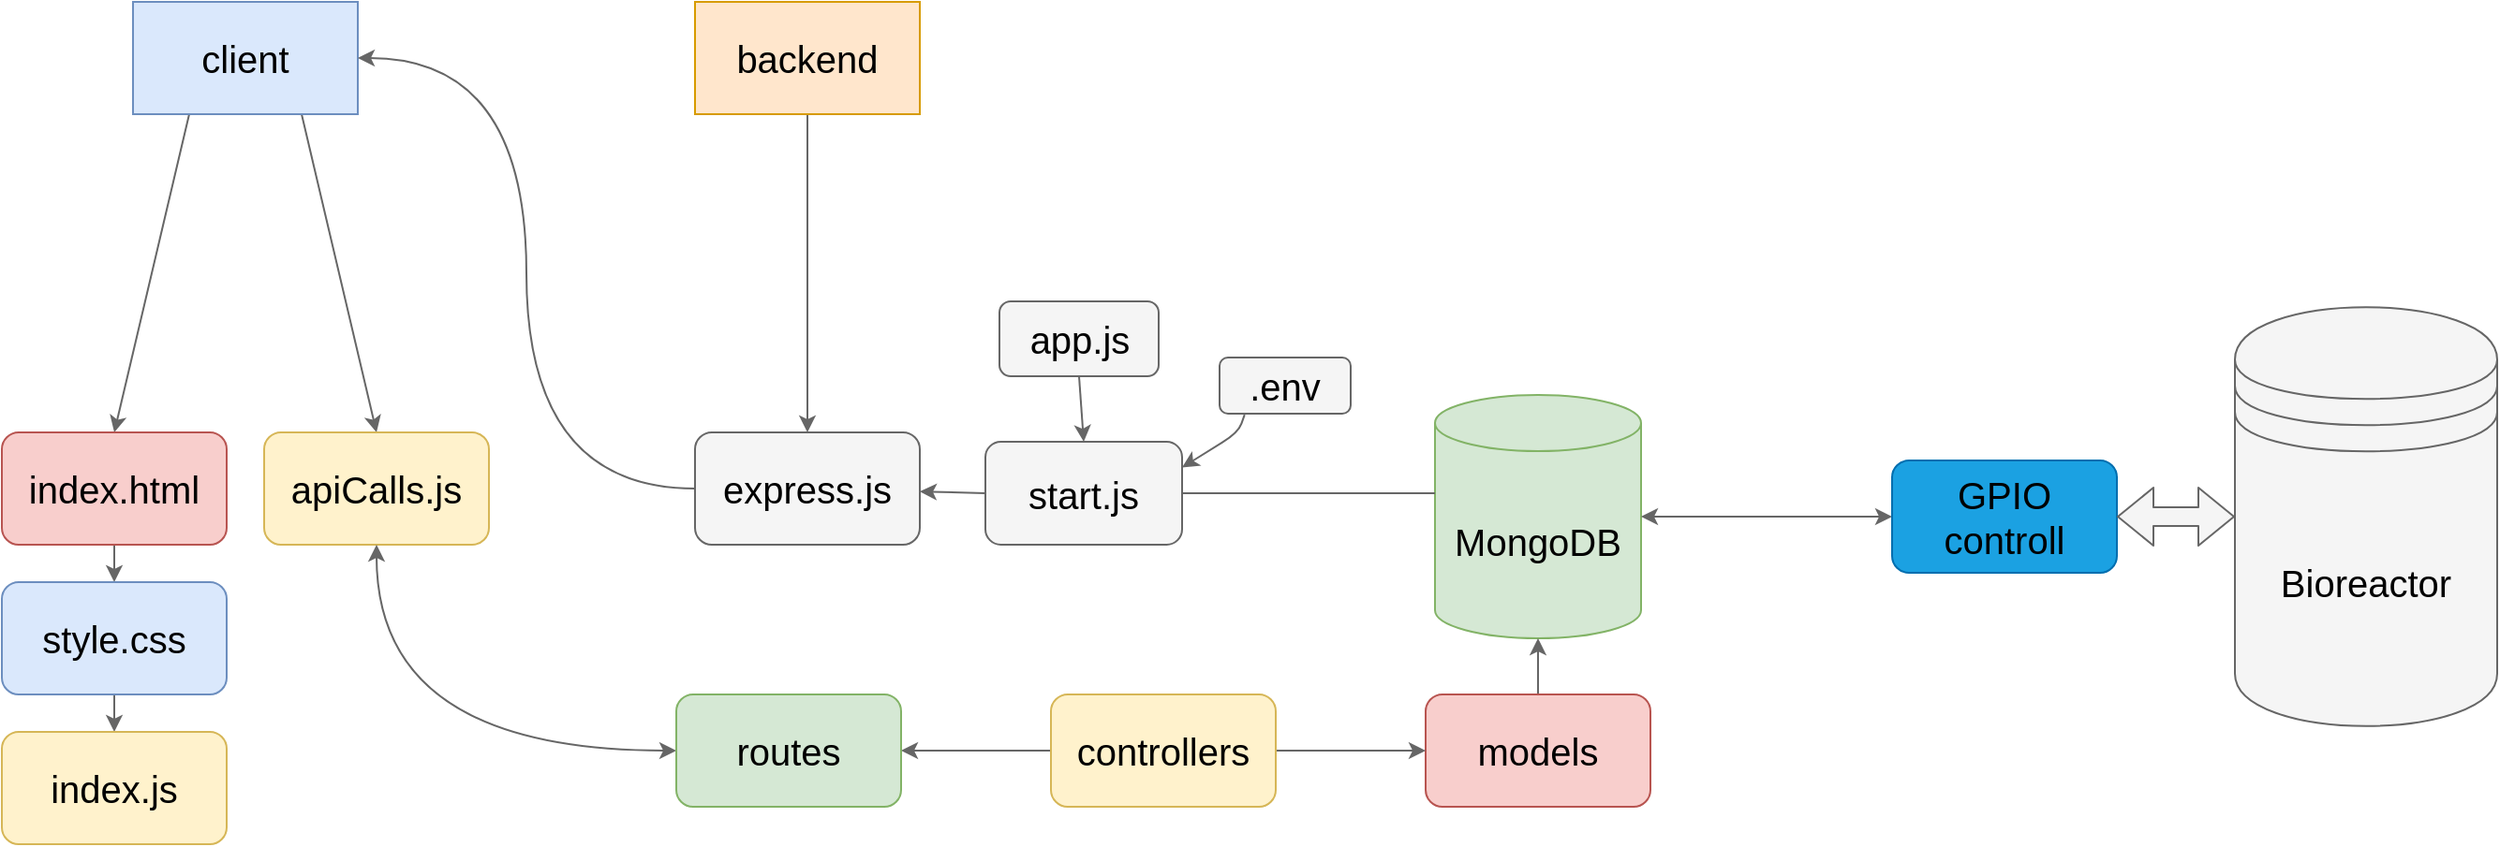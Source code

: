 <mxfile>
    <diagram id="_fO-0qVLtvQtgHuVrZ_L" name="Page-1">
        <mxGraphModel dx="2486" dy="1309" grid="0" gridSize="10" guides="1" tooltips="1" connect="1" arrows="1" fold="1" page="1" pageScale="1" pageWidth="850" pageHeight="1100" background="#ffffff" math="0" shadow="0">
            <root>
                <mxCell id="0"/>
                <mxCell id="1" parent="0"/>
                <mxCell id="18" style="edgeStyle=none;hachureGap=4;html=1;exitX=0.25;exitY=1;exitDx=0;exitDy=0;entryX=0.5;entryY=0;entryDx=0;entryDy=0;fontFamily=Helvetica;fontSize=16;fontColor=#000000;labelBackgroundColor=none;shadow=0;fillColor=#f5f5f5;strokeColor=#666666;" parent="1" source="8" target="12" edge="1">
                    <mxGeometry relative="1" as="geometry"/>
                </mxCell>
                <mxCell id="20" style="edgeStyle=none;hachureGap=4;html=1;exitX=0.75;exitY=1;exitDx=0;exitDy=0;entryX=0.5;entryY=0;entryDx=0;entryDy=0;fontFamily=Helvetica;fontSize=16;fontColor=#000000;labelBackgroundColor=none;shadow=0;fillColor=#f5f5f5;strokeColor=#666666;" parent="1" source="8" target="19" edge="1">
                    <mxGeometry relative="1" as="geometry"/>
                </mxCell>
                <mxCell id="8" value="client" style="rounded=0;whiteSpace=wrap;html=1;hachureGap=4;fontFamily=Helvetica;fontSize=20;labelBackgroundColor=none;shadow=0;fillColor=#dae8fc;strokeColor=#6c8ebf;fontColor=#000000;" parent="1" vertex="1">
                    <mxGeometry x="722" y="325" width="120" height="60" as="geometry"/>
                </mxCell>
                <mxCell id="23" style="edgeStyle=none;hachureGap=4;html=1;exitX=0.5;exitY=1;exitDx=0;exitDy=0;entryX=0.5;entryY=0;entryDx=0;entryDy=0;fontFamily=Helvetica;fontSize=16;fontColor=#000000;labelBackgroundColor=none;shadow=0;fillColor=#f5f5f5;strokeColor=#666666;" parent="1" source="9" target="21" edge="1">
                    <mxGeometry relative="1" as="geometry"/>
                </mxCell>
                <mxCell id="9" value="backend" style="rounded=0;whiteSpace=wrap;html=1;hachureGap=4;fontFamily=Helvetica;fontSize=20;gradientDirection=north;labelBackgroundColor=none;shadow=0;fillColor=#ffe6cc;strokeColor=#d79b00;fontColor=#000000;" parent="1" vertex="1">
                    <mxGeometry x="1022" y="325" width="120" height="60" as="geometry"/>
                </mxCell>
                <mxCell id="16" style="edgeStyle=none;hachureGap=4;html=1;exitX=0.5;exitY=1;exitDx=0;exitDy=0;entryX=0.5;entryY=0;entryDx=0;entryDy=0;fontFamily=Helvetica;fontSize=16;fontColor=#000000;labelBackgroundColor=none;shadow=0;fillColor=#f5f5f5;strokeColor=#666666;" parent="1" source="12" target="13" edge="1">
                    <mxGeometry relative="1" as="geometry"/>
                </mxCell>
                <mxCell id="12" value="index.html" style="rounded=1;whiteSpace=wrap;html=1;hachureGap=4;fontFamily=Helvetica;fontSize=20;labelBackgroundColor=none;shadow=0;fillColor=#f8cecc;strokeColor=#b85450;fontColor=#000000;" parent="1" vertex="1">
                    <mxGeometry x="652" y="555" width="120" height="60" as="geometry"/>
                </mxCell>
                <mxCell id="17" style="edgeStyle=none;hachureGap=4;html=1;exitX=0.5;exitY=1;exitDx=0;exitDy=0;entryX=0.5;entryY=0;entryDx=0;entryDy=0;fontFamily=Helvetica;fontSize=16;fontColor=#000000;labelBackgroundColor=none;shadow=0;fillColor=#f5f5f5;strokeColor=#666666;" parent="1" source="13" target="14" edge="1">
                    <mxGeometry relative="1" as="geometry"/>
                </mxCell>
                <mxCell id="13" value="style.css" style="rounded=1;whiteSpace=wrap;html=1;hachureGap=4;fontFamily=Helvetica;fontSize=20;labelBackgroundColor=none;shadow=0;fillColor=#dae8fc;strokeColor=#6c8ebf;fontColor=#000000;" parent="1" vertex="1">
                    <mxGeometry x="652" y="635" width="120" height="60" as="geometry"/>
                </mxCell>
                <mxCell id="14" value="index.js" style="rounded=1;whiteSpace=wrap;html=1;hachureGap=4;fontFamily=Helvetica;fontSize=20;labelBackgroundColor=none;shadow=0;fillColor=#fff2cc;strokeColor=#d6b656;fontColor=#000000;" parent="1" vertex="1">
                    <mxGeometry x="652" y="715" width="120" height="60" as="geometry"/>
                </mxCell>
                <mxCell id="19" value="apiCalls.js" style="rounded=1;whiteSpace=wrap;html=1;hachureGap=4;fontFamily=Helvetica;fontSize=20;labelBackgroundColor=none;shadow=0;fillColor=#fff2cc;strokeColor=#d6b656;fontColor=#000000;" parent="1" vertex="1">
                    <mxGeometry x="792" y="555" width="120" height="60" as="geometry"/>
                </mxCell>
                <mxCell id="38" style="edgeStyle=orthogonalEdgeStyle;hachureGap=4;html=1;exitX=0;exitY=0.5;exitDx=0;exitDy=0;entryX=1;entryY=0.5;entryDx=0;entryDy=0;fontFamily=Helvetica;fontSize=16;curved=1;fontColor=#000000;labelBackgroundColor=none;shadow=0;fillColor=#f5f5f5;strokeColor=#666666;" parent="1" source="21" target="8" edge="1">
                    <mxGeometry relative="1" as="geometry"/>
                </mxCell>
                <mxCell id="21" value="express.js" style="rounded=1;whiteSpace=wrap;html=1;hachureGap=4;fontFamily=Helvetica;fontSize=20;labelBackgroundColor=none;shadow=0;fillColor=#f5f5f5;strokeColor=#666666;fontColor=#000000;" parent="1" vertex="1">
                    <mxGeometry x="1022" y="555" width="120" height="60" as="geometry"/>
                </mxCell>
                <mxCell id="27" style="edgeStyle=none;hachureGap=4;html=1;exitX=0;exitY=0.5;exitDx=0;exitDy=0;fontFamily=Helvetica;fontSize=16;fontColor=#000000;labelBackgroundColor=none;shadow=0;fillColor=#f5f5f5;strokeColor=#666666;" parent="1" source="24" target="21" edge="1">
                    <mxGeometry relative="1" as="geometry"/>
                </mxCell>
                <mxCell id="24" value="start.js" style="rounded=1;whiteSpace=wrap;html=1;hachureGap=4;fontFamily=Helvetica;fontSize=20;labelBackgroundColor=none;shadow=0;fillColor=#f5f5f5;strokeColor=#666666;fontColor=#000000;" parent="1" vertex="1">
                    <mxGeometry x="1177" y="560" width="105" height="55" as="geometry"/>
                </mxCell>
                <mxCell id="29" style="edgeStyle=none;hachureGap=4;html=1;exitX=0.191;exitY=1.018;exitDx=0;exitDy=0;entryX=1;entryY=0.25;entryDx=0;entryDy=0;fontFamily=Helvetica;fontSize=16;exitPerimeter=0;fontColor=#000000;labelBackgroundColor=none;shadow=0;fillColor=#f5f5f5;strokeColor=#666666;" parent="1" source="28" target="24" edge="1">
                    <mxGeometry relative="1" as="geometry">
                        <Array as="points">
                            <mxPoint x="1312" y="555"/>
                        </Array>
                    </mxGeometry>
                </mxCell>
                <mxCell id="28" value=".env" style="rounded=1;whiteSpace=wrap;html=1;hachureGap=4;fontFamily=Helvetica;fontSize=20;labelBackgroundColor=none;shadow=0;fillColor=#f5f5f5;strokeColor=#666666;fontColor=#000000;" parent="1" vertex="1">
                    <mxGeometry x="1302" y="515" width="70" height="30" as="geometry"/>
                </mxCell>
                <mxCell id="31" style="edgeStyle=none;hachureGap=4;html=1;exitX=0.5;exitY=1;exitDx=0;exitDy=0;entryX=0.5;entryY=0;entryDx=0;entryDy=0;fontFamily=Helvetica;fontSize=16;fontColor=#000000;labelBackgroundColor=none;shadow=0;fillColor=#f5f5f5;strokeColor=#666666;" parent="1" source="30" target="24" edge="1">
                    <mxGeometry relative="1" as="geometry"/>
                </mxCell>
                <mxCell id="30" value="app.js" style="rounded=1;whiteSpace=wrap;html=1;hachureGap=4;fontFamily=Helvetica;fontSize=20;labelBackgroundColor=none;shadow=0;fillColor=#f5f5f5;strokeColor=#666666;fontColor=#000000;" parent="1" vertex="1">
                    <mxGeometry x="1184.5" y="485" width="85" height="40" as="geometry"/>
                </mxCell>
                <mxCell id="32" value="MongoDB" style="shape=cylinder3;whiteSpace=wrap;html=1;boundedLbl=1;backgroundOutline=1;size=15;hachureGap=4;fontFamily=Helvetica;fontSize=20;labelBackgroundColor=none;shadow=0;fillColor=#d5e8d4;strokeColor=#82b366;fontColor=#000000;" parent="1" vertex="1">
                    <mxGeometry x="1417" y="535" width="110" height="130" as="geometry"/>
                </mxCell>
                <mxCell id="37" value="" style="endArrow=none;html=1;shadow=0;hachureGap=4;fontFamily=Helvetica;fontSize=16;curved=1;elbow=vertical;entryX=0;entryY=0;entryDx=0;entryDy=52.5;entryPerimeter=0;exitX=1;exitY=0.5;exitDx=0;exitDy=0;fontColor=#000000;labelBackgroundColor=none;fillColor=#f5f5f5;strokeColor=#666666;" parent="1" source="24" target="32" edge="1">
                    <mxGeometry width="50" height="50" relative="1" as="geometry">
                        <mxPoint x="1272" y="635" as="sourcePoint"/>
                        <mxPoint x="1322" y="585" as="targetPoint"/>
                        <Array as="points"/>
                    </mxGeometry>
                </mxCell>
                <mxCell id="41" style="edgeStyle=orthogonalEdgeStyle;curved=1;hachureGap=4;html=1;exitX=0.5;exitY=0;exitDx=0;exitDy=0;fontFamily=Helvetica;fontSize=16;fontColor=#000000;labelBackgroundColor=none;shadow=0;fillColor=#f5f5f5;strokeColor=#666666;" parent="1" source="39" target="32" edge="1">
                    <mxGeometry relative="1" as="geometry"/>
                </mxCell>
                <mxCell id="39" value="models" style="rounded=1;whiteSpace=wrap;html=1;hachureGap=4;fontFamily=Helvetica;fontSize=20;labelBackgroundColor=none;shadow=0;fillColor=#f8cecc;strokeColor=#b85450;fontColor=#000000;" parent="1" vertex="1">
                    <mxGeometry x="1412" y="695" width="120" height="60" as="geometry"/>
                </mxCell>
                <mxCell id="43" style="edgeStyle=orthogonalEdgeStyle;curved=1;hachureGap=4;html=1;exitX=1;exitY=0.5;exitDx=0;exitDy=0;entryX=0;entryY=0.5;entryDx=0;entryDy=0;fontFamily=Helvetica;fontSize=16;fontColor=#000000;labelBackgroundColor=none;shadow=0;fillColor=#f5f5f5;strokeColor=#666666;" parent="1" source="42" target="39" edge="1">
                    <mxGeometry relative="1" as="geometry"/>
                </mxCell>
                <mxCell id="46" style="edgeStyle=orthogonalEdgeStyle;curved=1;hachureGap=4;html=1;exitX=0;exitY=0.5;exitDx=0;exitDy=0;entryX=1;entryY=0.5;entryDx=0;entryDy=0;fontFamily=Helvetica;fontSize=16;fontColor=#000000;labelBackgroundColor=none;shadow=0;fillColor=#f5f5f5;strokeColor=#666666;" parent="1" source="42" target="44" edge="1">
                    <mxGeometry relative="1" as="geometry"/>
                </mxCell>
                <mxCell id="42" value="controllers" style="rounded=1;whiteSpace=wrap;html=1;hachureGap=4;fontFamily=Helvetica;fontSize=20;labelBackgroundColor=none;shadow=0;fillColor=#fff2cc;strokeColor=#d6b656;fontColor=#000000;" parent="1" vertex="1">
                    <mxGeometry x="1212" y="695" width="120" height="60" as="geometry"/>
                </mxCell>
                <mxCell id="48" style="edgeStyle=orthogonalEdgeStyle;curved=1;hachureGap=4;html=1;exitX=0;exitY=0.5;exitDx=0;exitDy=0;entryX=0.5;entryY=1;entryDx=0;entryDy=0;fontFamily=Helvetica;fontSize=16;startArrow=classic;startFill=1;fontColor=#000000;labelBackgroundColor=none;shadow=0;fillColor=#f5f5f5;strokeColor=#666666;" parent="1" source="44" target="19" edge="1">
                    <mxGeometry relative="1" as="geometry"/>
                </mxCell>
                <mxCell id="44" value="routes" style="rounded=1;whiteSpace=wrap;html=1;hachureGap=4;fontFamily=Helvetica;fontSize=20;labelBackgroundColor=none;shadow=0;fillColor=#d5e8d4;strokeColor=#82b366;fontColor=#000000;" parent="1" vertex="1">
                    <mxGeometry x="1012" y="695" width="120" height="60" as="geometry"/>
                </mxCell>
                <mxCell id="53" style="edgeStyle=none;hachureGap=4;html=1;exitX=1;exitY=0.5;exitDx=0;exitDy=0;entryX=0;entryY=0.5;entryDx=0;entryDy=0;fontFamily=Helvetica;fontSize=16;startArrow=classic;startFill=1;fontColor=#000000;labelBackgroundColor=none;shadow=0;fillColor=#f5f5f5;strokeColor=#666666;" parent="1" target="50" edge="1">
                    <mxGeometry relative="1" as="geometry">
                        <mxPoint x="1527" y="600.0" as="sourcePoint"/>
                    </mxGeometry>
                </mxCell>
                <mxCell id="50" value="GPIO controll" style="rounded=1;whiteSpace=wrap;html=1;hachureGap=4;fontFamily=Helvetica;fontSize=20;labelBackgroundColor=none;shadow=0;fillColor=#1ba1e2;strokeColor=#006EAF;fontColor=#000000;glass=0;" parent="1" vertex="1">
                    <mxGeometry x="1661" y="570" width="120" height="60" as="geometry"/>
                </mxCell>
                <mxCell id="54" value="Bioreactor" style="shape=datastore;whiteSpace=wrap;html=1;hachureGap=4;fontFamily=Helvetica;fontSize=20;labelBackgroundColor=none;shadow=0;fillColor=#f5f5f5;strokeColor=#666666;fontColor=#000000;" parent="1" vertex="1">
                    <mxGeometry x="1844" y="488.13" width="140" height="223.75" as="geometry"/>
                </mxCell>
                <mxCell id="55" value="" style="shape=flexArrow;endArrow=classic;html=1;hachureGap=4;fontFamily=Helvetica;fontSize=16;exitX=1;exitY=0.5;exitDx=0;exitDy=0;entryX=0;entryY=0.5;entryDx=0;entryDy=0;fontColor=#000000;labelBackgroundColor=none;shadow=0;fillColor=#f5f5f5;strokeColor=#666666;startArrow=block;" parent="1" source="50" target="54" edge="1">
                    <mxGeometry width="50" height="50" relative="1" as="geometry">
                        <mxPoint x="1747" y="630" as="sourcePoint"/>
                        <mxPoint x="1797" y="580" as="targetPoint"/>
                    </mxGeometry>
                </mxCell>
            </root>
        </mxGraphModel>
    </diagram>
</mxfile>